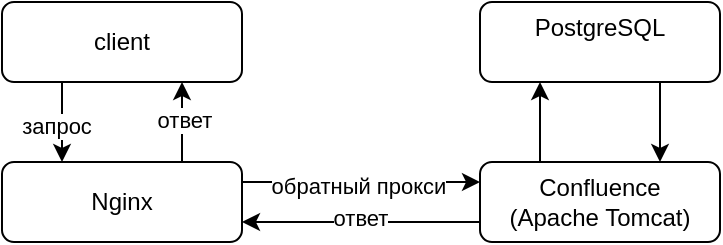 <mxfile version="26.0.11">
  <diagram id="C5RBs43oDa-KdzZeNtuy" name="Page-1">
    <mxGraphModel dx="542" dy="742" grid="1" gridSize="10" guides="1" tooltips="1" connect="1" arrows="1" fold="1" page="1" pageScale="1" pageWidth="827" pageHeight="1169" math="0" shadow="0">
      <root>
        <mxCell id="WIyWlLk6GJQsqaUBKTNV-0" />
        <mxCell id="WIyWlLk6GJQsqaUBKTNV-1" parent="WIyWlLk6GJQsqaUBKTNV-0" />
        <mxCell id="hQxfw58IH8j4DrGcj_fx-0" value="Nginx" style="rounded=1;whiteSpace=wrap;html=1;" vertex="1" parent="WIyWlLk6GJQsqaUBKTNV-1">
          <mxGeometry x="120" y="200" width="120" height="40" as="geometry" />
        </mxCell>
        <mxCell id="hQxfw58IH8j4DrGcj_fx-1" value="client" style="rounded=1;whiteSpace=wrap;html=1;" vertex="1" parent="WIyWlLk6GJQsqaUBKTNV-1">
          <mxGeometry x="120" y="120" width="120" height="40" as="geometry" />
        </mxCell>
        <mxCell id="hQxfw58IH8j4DrGcj_fx-2" value="&lt;div&gt;Confluence&lt;/div&gt;&lt;div&gt;(Apache Tomcat)&lt;/div&gt;" style="rounded=1;whiteSpace=wrap;html=1;" vertex="1" parent="WIyWlLk6GJQsqaUBKTNV-1">
          <mxGeometry x="359" y="200" width="120" height="40" as="geometry" />
        </mxCell>
        <mxCell id="hQxfw58IH8j4DrGcj_fx-3" value="&lt;div&gt;PostgreSQL&lt;/div&gt;&lt;div&gt;&lt;br&gt;&lt;/div&gt;" style="rounded=1;whiteSpace=wrap;html=1;" vertex="1" parent="WIyWlLk6GJQsqaUBKTNV-1">
          <mxGeometry x="359" y="120" width="120" height="40" as="geometry" />
        </mxCell>
        <mxCell id="hQxfw58IH8j4DrGcj_fx-4" value="" style="endArrow=classic;html=1;rounded=0;exitX=1;exitY=0.25;exitDx=0;exitDy=0;entryX=0;entryY=0.25;entryDx=0;entryDy=0;" edge="1" parent="WIyWlLk6GJQsqaUBKTNV-1" source="hQxfw58IH8j4DrGcj_fx-0" target="hQxfw58IH8j4DrGcj_fx-2">
          <mxGeometry width="50" height="50" relative="1" as="geometry">
            <mxPoint x="350" y="480" as="sourcePoint" />
            <mxPoint x="400" y="430" as="targetPoint" />
          </mxGeometry>
        </mxCell>
        <mxCell id="hQxfw58IH8j4DrGcj_fx-11" value="&lt;font&gt;обратный прокси&lt;/font&gt;" style="edgeLabel;html=1;align=center;verticalAlign=middle;resizable=0;points=[];" vertex="1" connectable="0" parent="hQxfw58IH8j4DrGcj_fx-4">
          <mxGeometry x="-0.027" y="-2" relative="1" as="geometry">
            <mxPoint as="offset" />
          </mxGeometry>
        </mxCell>
        <mxCell id="hQxfw58IH8j4DrGcj_fx-5" value="" style="endArrow=classic;html=1;rounded=0;entryX=1;entryY=0.75;entryDx=0;entryDy=0;exitX=0;exitY=0.75;exitDx=0;exitDy=0;" edge="1" parent="WIyWlLk6GJQsqaUBKTNV-1" source="hQxfw58IH8j4DrGcj_fx-2" target="hQxfw58IH8j4DrGcj_fx-0">
          <mxGeometry width="50" height="50" relative="1" as="geometry">
            <mxPoint x="400" y="270" as="sourcePoint" />
            <mxPoint x="410" y="225" as="targetPoint" />
          </mxGeometry>
        </mxCell>
        <mxCell id="hQxfw58IH8j4DrGcj_fx-10" value="ответ" style="edgeLabel;html=1;align=center;verticalAlign=middle;resizable=0;points=[];" vertex="1" connectable="0" parent="hQxfw58IH8j4DrGcj_fx-5">
          <mxGeometry x="0.006" y="-2" relative="1" as="geometry">
            <mxPoint as="offset" />
          </mxGeometry>
        </mxCell>
        <mxCell id="hQxfw58IH8j4DrGcj_fx-6" value="" style="endArrow=classic;html=1;rounded=0;entryX=0.25;entryY=1;entryDx=0;entryDy=0;exitX=0.25;exitY=0;exitDx=0;exitDy=0;" edge="1" parent="WIyWlLk6GJQsqaUBKTNV-1" source="hQxfw58IH8j4DrGcj_fx-2" target="hQxfw58IH8j4DrGcj_fx-3">
          <mxGeometry width="50" height="50" relative="1" as="geometry">
            <mxPoint x="399" y="190" as="sourcePoint" />
            <mxPoint x="329" y="240" as="targetPoint" />
          </mxGeometry>
        </mxCell>
        <mxCell id="hQxfw58IH8j4DrGcj_fx-7" value="" style="endArrow=classic;html=1;rounded=0;entryX=0.75;entryY=0;entryDx=0;entryDy=0;exitX=0.75;exitY=1;exitDx=0;exitDy=0;" edge="1" parent="WIyWlLk6GJQsqaUBKTNV-1" source="hQxfw58IH8j4DrGcj_fx-3" target="hQxfw58IH8j4DrGcj_fx-2">
          <mxGeometry width="50" height="50" relative="1" as="geometry">
            <mxPoint x="469" y="270" as="sourcePoint" />
            <mxPoint x="479" y="310" as="targetPoint" />
          </mxGeometry>
        </mxCell>
        <mxCell id="hQxfw58IH8j4DrGcj_fx-8" value="" style="endArrow=classic;html=1;rounded=0;exitX=0.75;exitY=0;exitDx=0;exitDy=0;" edge="1" parent="WIyWlLk6GJQsqaUBKTNV-1" source="hQxfw58IH8j4DrGcj_fx-0">
          <mxGeometry width="50" height="50" relative="1" as="geometry">
            <mxPoint x="430" y="270" as="sourcePoint" />
            <mxPoint x="210" y="160" as="targetPoint" />
          </mxGeometry>
        </mxCell>
        <mxCell id="hQxfw58IH8j4DrGcj_fx-14" value="ответ" style="edgeLabel;html=1;align=center;verticalAlign=middle;resizable=0;points=[];" vertex="1" connectable="0" parent="hQxfw58IH8j4DrGcj_fx-8">
          <mxGeometry x="0.047" y="-1" relative="1" as="geometry">
            <mxPoint as="offset" />
          </mxGeometry>
        </mxCell>
        <mxCell id="hQxfw58IH8j4DrGcj_fx-9" value="" style="endArrow=classic;html=1;rounded=0;entryX=0.25;entryY=0;entryDx=0;entryDy=0;exitX=0.25;exitY=1;exitDx=0;exitDy=0;" edge="1" parent="WIyWlLk6GJQsqaUBKTNV-1" source="hQxfw58IH8j4DrGcj_fx-1" target="hQxfw58IH8j4DrGcj_fx-0">
          <mxGeometry width="50" height="50" relative="1" as="geometry">
            <mxPoint x="230" y="270" as="sourcePoint" />
            <mxPoint x="220" y="310" as="targetPoint" />
          </mxGeometry>
        </mxCell>
        <mxCell id="hQxfw58IH8j4DrGcj_fx-13" value="запрос" style="edgeLabel;html=1;align=center;verticalAlign=middle;resizable=0;points=[];" vertex="1" connectable="0" parent="hQxfw58IH8j4DrGcj_fx-9">
          <mxGeometry x="0.078" y="-3" relative="1" as="geometry">
            <mxPoint as="offset" />
          </mxGeometry>
        </mxCell>
      </root>
    </mxGraphModel>
  </diagram>
</mxfile>
